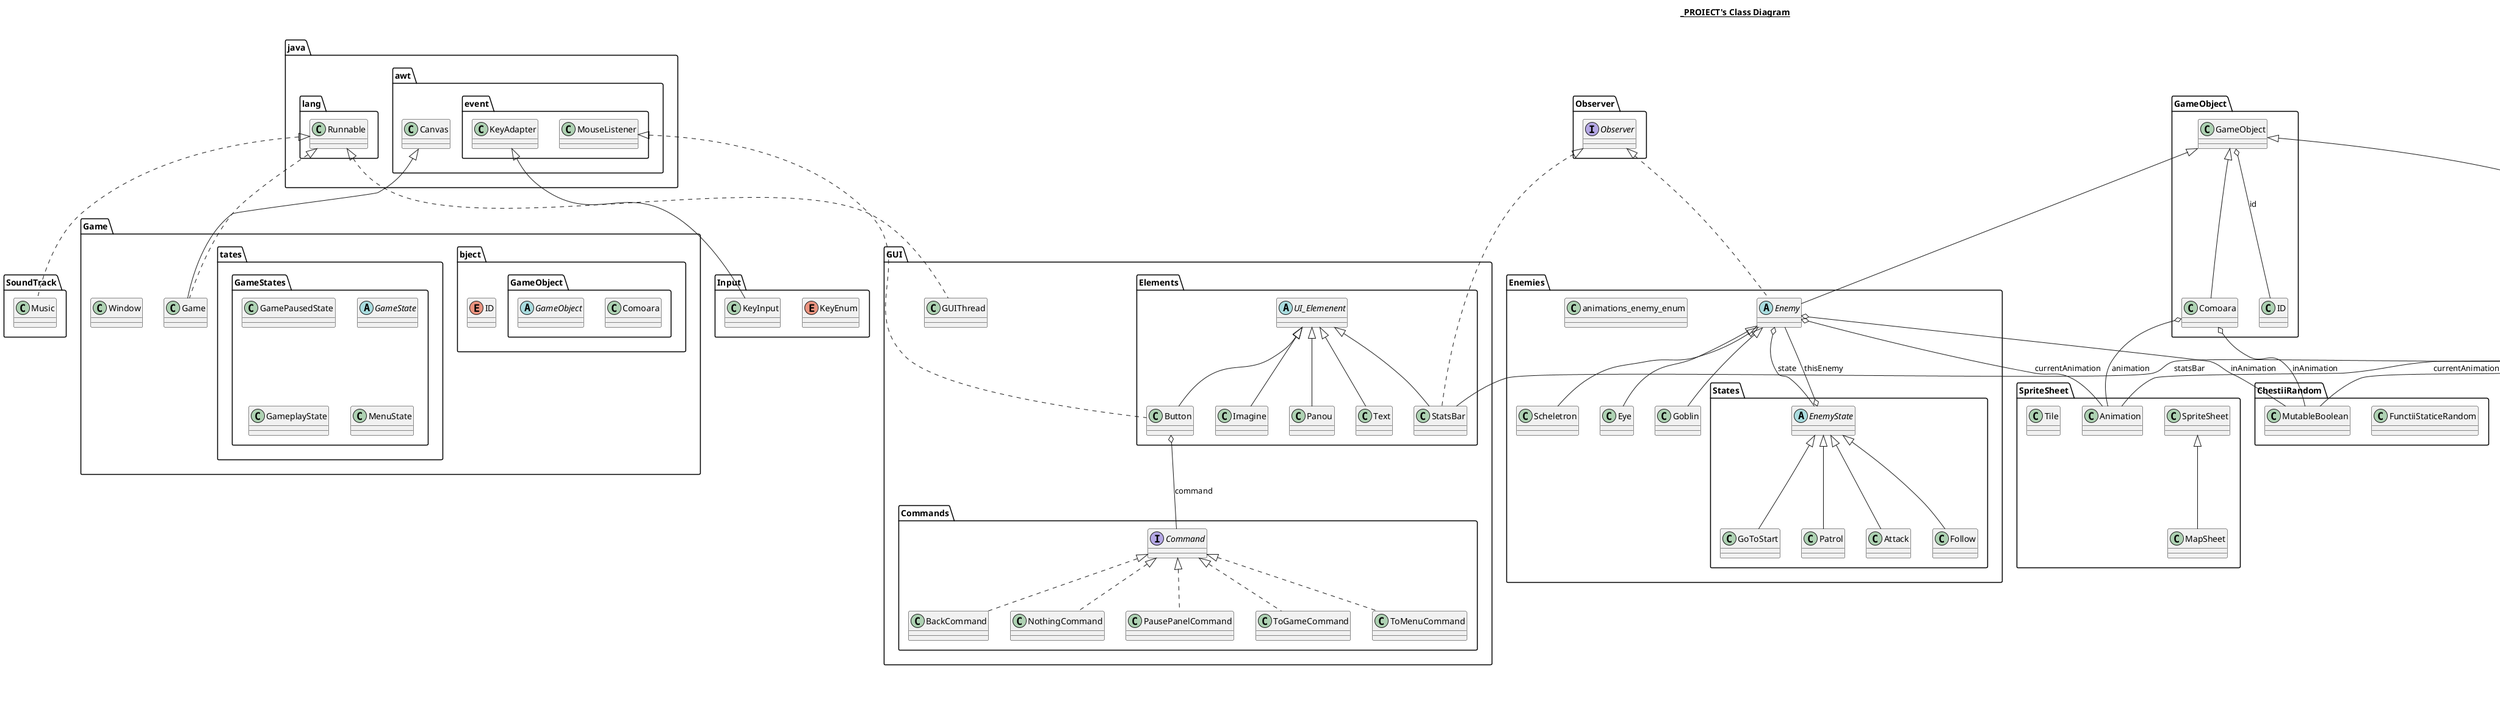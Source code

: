 @startuml

title ___PROIECT's Class Diagram__\n

  namespace ChestiiRandom {
    class ChestiiRandom.FunctiiStaticeRandom {
    }
  }
  

  namespace ChestiiRandom {
    class ChestiiRandom.MutableBoolean {
    }
  }
  

  namespace Dungeon {
    class Dungeon.Dungeon {
    }
  }
  

  namespace Enemies {
    abstract class Enemies.Enemy {
    }
  }
  

  namespace Enemies {
    class Enemies.Eye {
    }
  }
  

  namespace Enemies {
    class Enemies.Goblin {
    }
  }
  

  namespace Enemies {
    class Enemies.Scheletron {
    }
  }
  

  namespace Enemies {
    namespace States {
      class Enemies.States.Attack {
      }
    }
  }
  

  namespace Enemies {
    namespace States {
      abstract class Enemies.States.EnemyState {
      }
    }
  }
  

  namespace Enemies {
    namespace States {
      class Enemies.States.Follow {
      }
    }
  }
  

  namespace Enemies {
    namespace States {
      class Enemies.States.GoToStart {
      }
    }
  }
  

  namespace Enemies {
    namespace States {
      class Enemies.States.Patrol {
      }
    }
  }
  

  namespace Enemies {
    class Enemies.animations_enemy_enum {
    }
  }
  

  namespace GUI {
    namespace Commands {
      class GUI.Commands.BackCommand {
      }
    }
  }
  

  namespace GUI {
    namespace Commands {
      interface GUI.Commands.Command {
      }
    }
  }
  

  namespace GUI {
    namespace Commands {
      class GUI.Commands.NothingCommand {
      }
    }
  }
  

  namespace GUI {
    namespace Commands {
      class GUI.Commands.PausePanelCommand {
      }
    }
  }
  

  namespace GUI {
    namespace Commands {
      class GUI.Commands.ToGameCommand {
      }
    }
  }
  

  namespace GUI {
    namespace Commands {
      class GUI.Commands.ToMenuCommand {
      }
    }
  }
  

  namespace GUI {
    namespace Elements {
      class GUI.Elements.Button {
      }
    }
  }
  

  namespace GUI {
    namespace Elements {
      class GUI.Elements.Imagine {
      }
    }
  }
  

  namespace GUI {
    namespace Elements {
      class GUI.Elements.Panou {
      }
    }
  }
  

  namespace GUI {
    namespace Elements {
      class GUI.Elements.StatsBar {
      }
    }
  }
  

  namespace GUI {
    namespace Elements {
      class GUI.Elements.Text {
      }
    }
  }
  

  namespace GUI {
    namespace Elements {
      abstract class GUI.Elements.UI_Elemenent {
      }
    }
  }
  

  namespace GUI {
    class GUI.GUIThread {
    }
  }
  

  namespace Game {
    class Game.Game {
    }
  }
  

  namespace Game {
    class Game.Window {
    }
  }
  

  namespace Game {
    namespace bject {
      class GameObject.Comoara {
      }
    }
  }
  

  namespace Game {
    namespace bject {
      abstract class GameObject.GameObject {
      }
    }
  }
  

  namespace Game {
    namespace bject {
      enum ID {
      }
    }
  }
  

  namespace Game {
    namespace tates {
      class GameStates.GamePausedState {
      }
    }
  }
  

  namespace Game {
    namespace tates {
      abstract class GameStates.GameState {
      }
    }
  }
  

  namespace Game {
    namespace tates {
      class GameStates.GameplayState {
      }
    }
  }
  

  namespace Game {
    namespace tates {
      class GameStates.MenuState {
      }
    }
  }
  

  namespace Input {
    enum KeyEnum {
    }
  }
  

  namespace Input {
    class Input.KeyInput {
    }
  }
  

  namespace Observer {
    interface Observer.Observer {
    }
  }
  

  namespace Player {
    class Player.Player {
    }
  }
  

  namespace Player {
    namespace States {
      class Player.States.Crouch {
      }
    }
  }
  

  namespace Player {
    namespace States {
      class Player.States.Dash {
      }
    }
  }
  

  namespace Player {
    namespace States {
      class Player.States.Ded {
      }
    }
  }
  

  namespace Player {
    namespace States {
      class Player.States.Fall {
      }
    }
  }
  

  namespace Player {
    namespace States {
      class Player.States.Idle {
      }
    }
  }
  

  namespace Player {
    namespace States {
      class Player.States.Jump {
      }
    }
  }
  

  namespace Player {
    namespace States {
      abstract class Player.States.PlayerState {
      }
    }
  }
  

  namespace Player {
    namespace States {
      class Player.States.Walk {
      }
    }
  }
  

  namespace Player {
    class Player.animations_enum {
    }
  }
  

  namespace Room {
    abstract class Room.Room {
    }
  }
  

  namespace Room {
    class Room.RoomInterior {
    }
  }
  

  namespace Room {
    class Room.RoomOutdoor {
    }
  }
  

  namespace SoundTrack {
    class SoundTrack.Music {
    }
  }
  

  namespace SpriteSheet {
    class SpriteSheet.Animation {
    }
  }
  

  namespace SpriteSheet {
    class SpriteSheet.MapSheet {
    }
  }
  

  namespace SpriteSheet {
    class SpriteSheet.SpriteSheet {
    }
  }
  

  namespace SpriteSheet {
    class SpriteSheet.Tile {
    }
  }
  

  Enemies.Enemy .up.|> Observer.Observer
  Enemies.Enemy -up-|> GameObject.GameObject
  Enemies.Enemy o-- SpriteSheet.Animation : currentAnimation
  Enemies.Enemy o-- ChestiiRandom.MutableBoolean : inAnimation
  Enemies.Enemy o-- Enemies.States.EnemyState : state
  Enemies.Eye -up-|> Enemies.Enemy
  Enemies.Goblin -up-|> Enemies.Enemy
  Enemies.Scheletron -up-|> Enemies.Enemy
  Enemies.States.Attack -up-|> Enemies.States.EnemyState
  Enemies.States.EnemyState o-- Enemies.Enemy : thisEnemy
  Enemies.States.Follow -up-|> Enemies.States.EnemyState
  Enemies.States.GoToStart -up-|> Enemies.States.EnemyState
  Enemies.States.Patrol -up-|> Enemies.States.EnemyState
  GUI.Commands.BackCommand .up.|> GUI.Commands.Command
  GUI.Commands.NothingCommand .up.|> GUI.Commands.Command
  GUI.Commands.PausePanelCommand .up.|> GUI.Commands.Command
  GUI.Commands.ToGameCommand .up.|> GUI.Commands.Command
  GUI.Commands.ToMenuCommand .up.|> GUI.Commands.Command
  GUI.Elements.Button .up.|> java.awt.event.MouseListener
  GUI.Elements.Button -up-|> GUI.Elements.UI_Elemenent
  GUI.Elements.Button o-- GUI.Commands.Command : command
  GUI.Elements.Imagine -up-|> GUI.Elements.UI_Elemenent
  GUI.Elements.Panou -up-|> GUI.Elements.UI_Elemenent
  GUI.Elements.StatsBar .up.|> Observer.Observer
  GUI.Elements.StatsBar -up-|> GUI.Elements.UI_Elemenent
  GUI.Elements.Text -up-|> GUI.Elements.UI_Elemenent
  GUI.GUIThread .up.|> java.lang.Runnable
  Game.Game .up.|> java.lang.Runnable
  Game.Game -up-|> java.awt.Canvas
  GameObject.Comoara -up-|> GameObject.GameObject
  GameObject.Comoara o-- SpriteSheet.Animation : animation
  GameObject.Comoara o-- ChestiiRandom.MutableBoolean : inAnimation
  GameObject.GameObject o-- GameObject.ID : id
  GameStates.GamePausedState -up-|> GameStates.GameState
  GameStates.GameplayState -up-|> GameStates.GameState
  GameStates.MenuState -up-|> GameStates.GameState
  Input.KeyInput -up-|> java.awt.event.KeyAdapter
  Player.Player -up-|> GameObject.GameObject
  Player.Player o-- SpriteSheet.Animation : currentAnimation
  Player.Player o-- ChestiiRandom.MutableBoolean : inAnimation
  Player.Player o-- Player.States.PlayerState : state
  Player.Player o-- GUI.Elements.StatsBar : statsBar
  Player.States.Crouch -up-|> Player.States.PlayerState
  Player.States.Dash -up-|> Player.States.PlayerState
  Player.States.Ded -up-|> Player.States.PlayerState
  Player.States.Fall -up-|> Player.States.PlayerState
  Player.States.Idle -up-|> Player.States.PlayerState
  Player.States.Jump -up-|> Player.States.PlayerState
  Player.States.Walk -up-|> Player.States.PlayerState
  Room.RoomInterior -up-|> Room.Room
  Room.RoomOutdoor -up-|> Room.Room
  SoundTrack.Music .up.|> java.lang.Runnable
  SpriteSheet.MapSheet -up-|> SpriteSheet.SpriteSheet


right footer


PlantUML diagram generated by SketchIt! (https://bitbucket.org/pmesmeur/sketch.it)
For more information about this tool, please contact philippe.mesmeur@gmail.com
endfooter

@enduml
